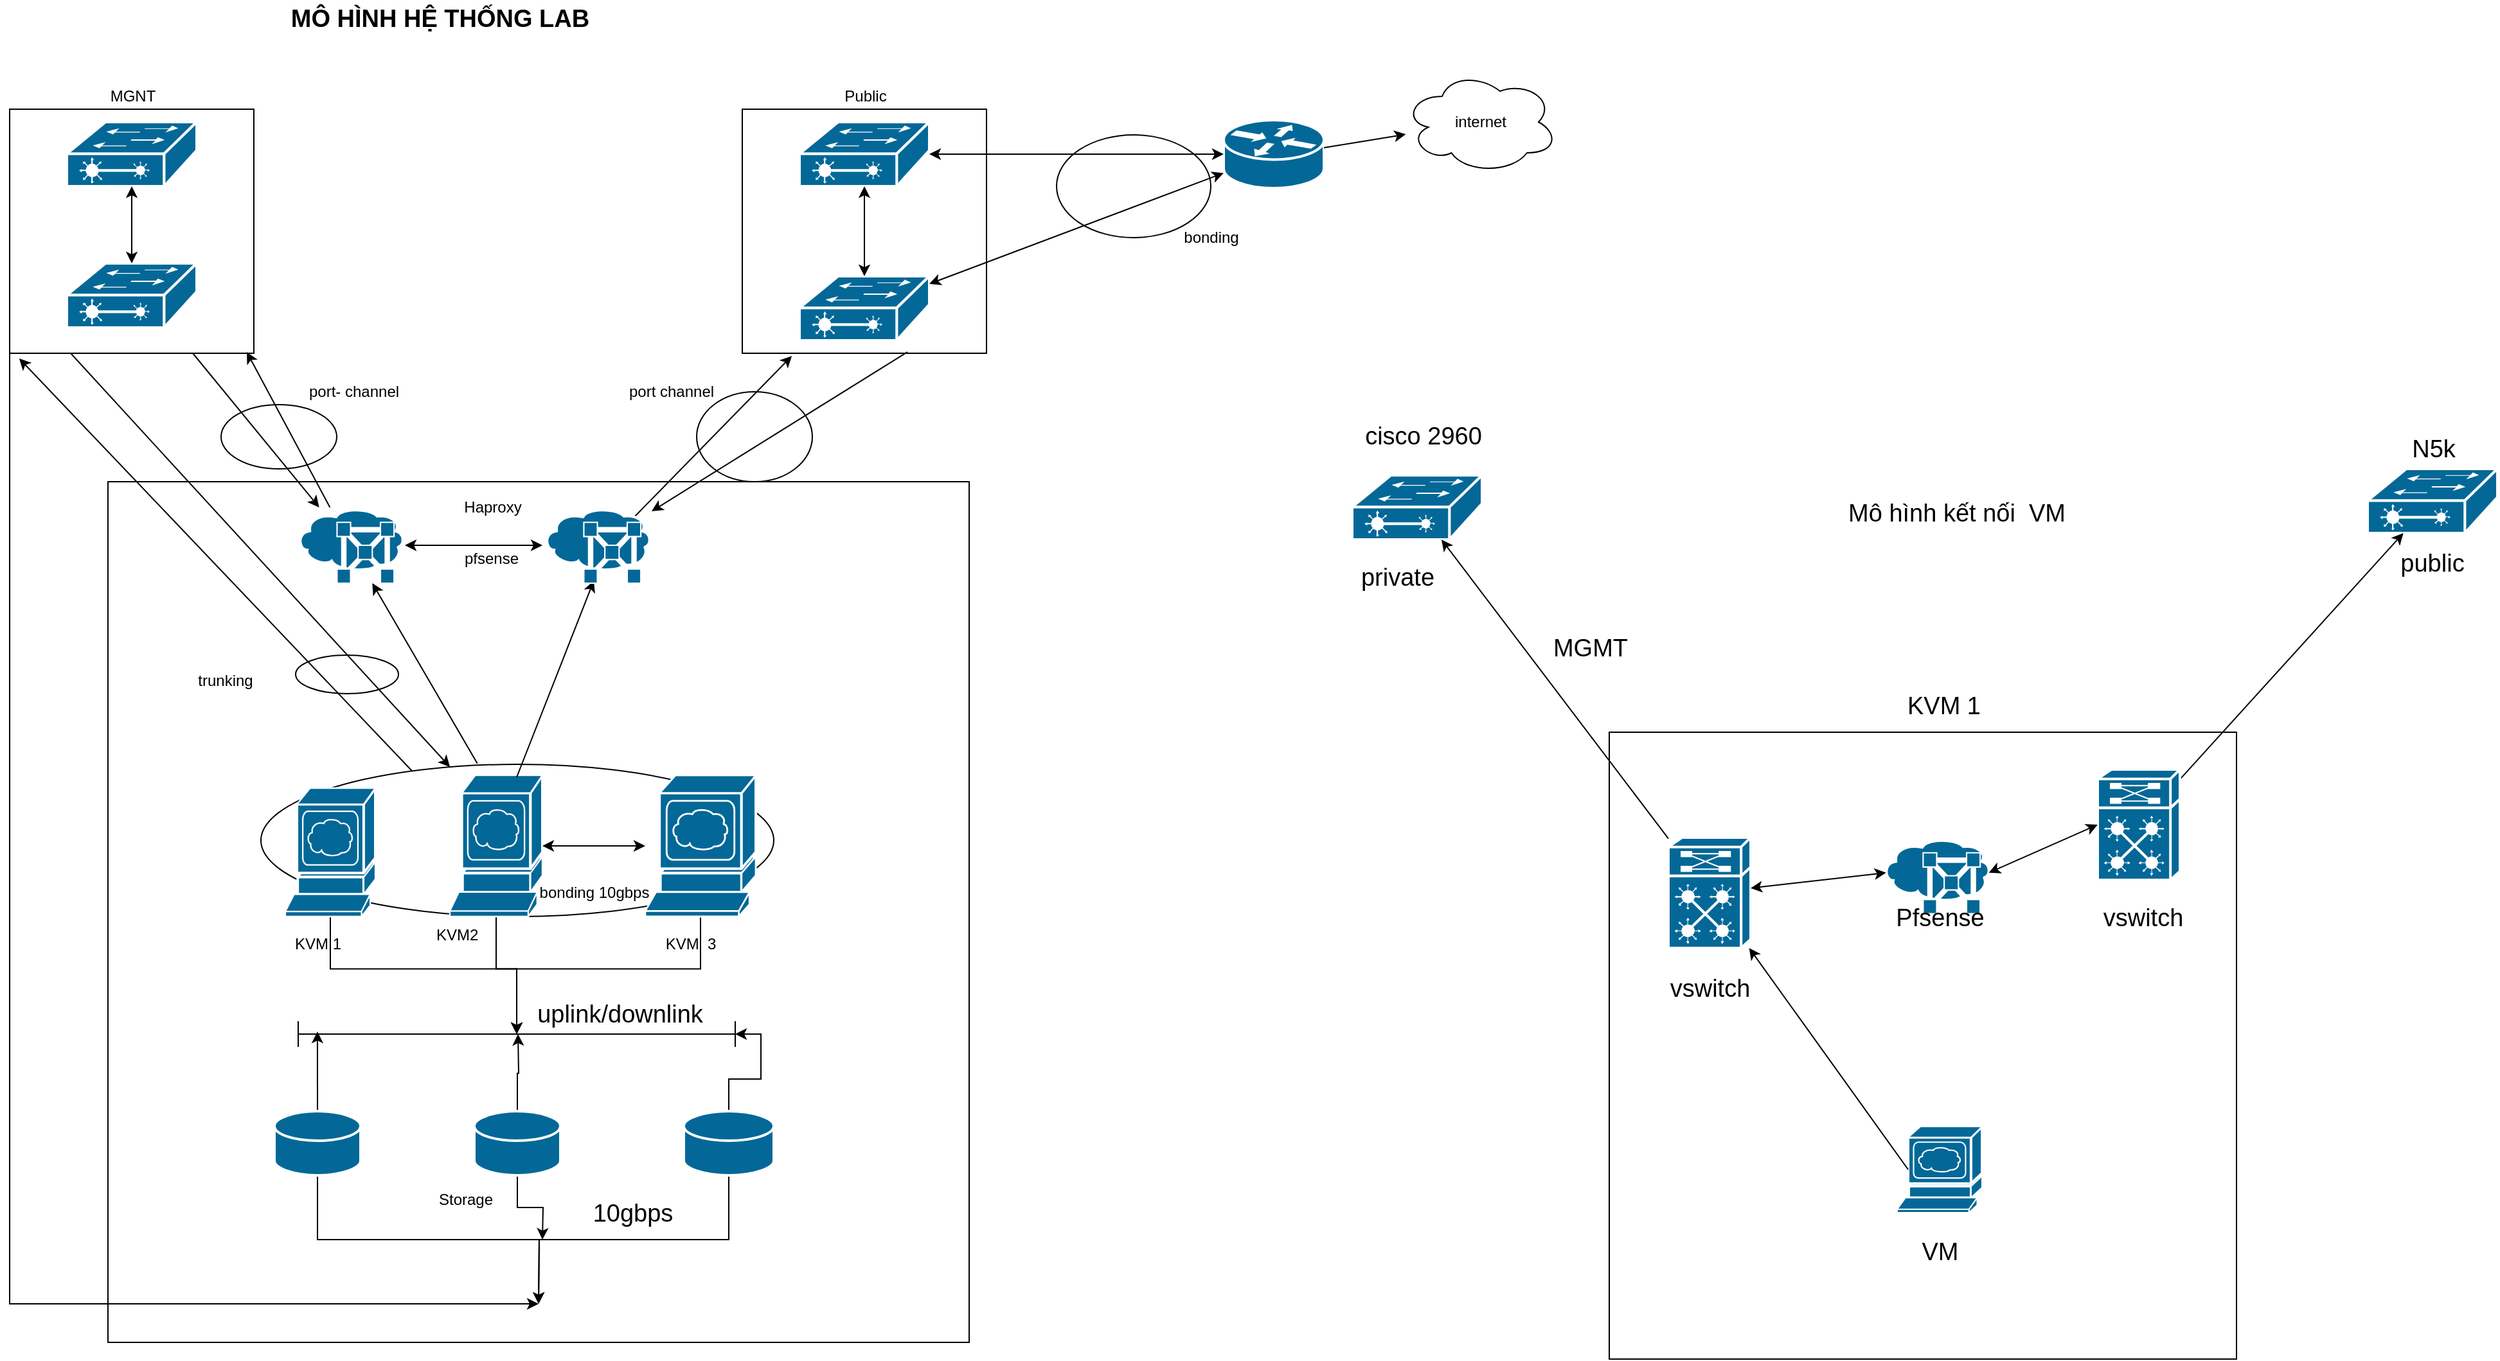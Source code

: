 <mxfile version="17.4.0" type="github">
  <diagram id="6a731a19-8d31-9384-78a2-239565b7b9f0" name="Page-1">
    <mxGraphModel dx="1422" dy="737" grid="1" gridSize="10" guides="1" tooltips="1" connect="1" arrows="1" fold="1" page="1" pageScale="1" pageWidth="827" pageHeight="1169" background="none" math="0" shadow="0">
      <root>
        <mxCell id="0" />
        <mxCell id="1" parent="0" />
        <mxCell id="jgQcP7is1KuD3QYu7mgT-2333" value="" style="ellipse;whiteSpace=wrap;html=1;" vertex="1" parent="1">
          <mxGeometry x="850" y="130" width="120" height="80" as="geometry" />
        </mxCell>
        <mxCell id="jgQcP7is1KuD3QYu7mgT-2267" value="" style="whiteSpace=wrap;html=1;aspect=fixed;" vertex="1" parent="1">
          <mxGeometry x="112" y="400" width="670" height="670" as="geometry" />
        </mxCell>
        <mxCell id="jgQcP7is1KuD3QYu7mgT-2318" value="" style="ellipse;whiteSpace=wrap;html=1;" vertex="1" parent="1">
          <mxGeometry x="258" y="535" width="80" height="30" as="geometry" />
        </mxCell>
        <mxCell id="jgQcP7is1KuD3QYu7mgT-2312" value="" style="ellipse;whiteSpace=wrap;html=1;" vertex="1" parent="1">
          <mxGeometry x="570" y="330" width="90" height="70" as="geometry" />
        </mxCell>
        <mxCell id="jgQcP7is1KuD3QYu7mgT-2307" value="" style="ellipse;whiteSpace=wrap;html=1;" vertex="1" parent="1">
          <mxGeometry x="200" y="340" width="90" height="50" as="geometry" />
        </mxCell>
        <mxCell id="jgQcP7is1KuD3QYu7mgT-2299" value="" style="ellipse;whiteSpace=wrap;html=1;" vertex="1" parent="1">
          <mxGeometry x="231" y="620" width="399" height="118.5" as="geometry" />
        </mxCell>
        <mxCell id="jgQcP7is1KuD3QYu7mgT-2291" value="" style="whiteSpace=wrap;html=1;aspect=fixed;" vertex="1" parent="1">
          <mxGeometry x="605.5" y="110" width="190" height="190" as="geometry" />
        </mxCell>
        <mxCell id="jgQcP7is1KuD3QYu7mgT-2403" style="edgeStyle=orthogonalEdgeStyle;rounded=0;orthogonalLoop=1;jettySize=auto;html=1;exitX=0;exitY=1;exitDx=0;exitDy=0;fontSize=19;" edge="1" parent="1" source="jgQcP7is1KuD3QYu7mgT-2290">
          <mxGeometry relative="1" as="geometry">
            <mxPoint x="447" y="1040" as="targetPoint" />
            <Array as="points">
              <mxPoint x="36" y="1040" />
            </Array>
          </mxGeometry>
        </mxCell>
        <mxCell id="jgQcP7is1KuD3QYu7mgT-2290" value="" style="whiteSpace=wrap;html=1;aspect=fixed;" vertex="1" parent="1">
          <mxGeometry x="35.5" y="110" width="190" height="190" as="geometry" />
        </mxCell>
        <mxCell id="jgQcP7is1KuD3QYu7mgT-2257" value="" style="shape=mxgraph.cisco.switches.layer_2_remote_switch;sketch=0;html=1;pointerEvents=1;dashed=0;fillColor=#036897;strokeColor=#ffffff;strokeWidth=2;verticalLabelPosition=bottom;verticalAlign=top;align=center;outlineConnect=0;" vertex="1" parent="1">
          <mxGeometry x="80" y="120" width="101" height="50" as="geometry" />
        </mxCell>
        <mxCell id="jgQcP7is1KuD3QYu7mgT-2258" value="" style="shape=mxgraph.cisco.switches.layer_2_remote_switch;sketch=0;html=1;pointerEvents=1;dashed=0;fillColor=#036897;strokeColor=#ffffff;strokeWidth=2;verticalLabelPosition=bottom;verticalAlign=top;align=center;outlineConnect=0;" vertex="1" parent="1">
          <mxGeometry x="80" y="230" width="101" height="50" as="geometry" />
        </mxCell>
        <mxCell id="jgQcP7is1KuD3QYu7mgT-2263" value="" style="shape=mxgraph.cisco.switches.layer_2_remote_switch;sketch=0;html=1;pointerEvents=1;dashed=0;fillColor=#036897;strokeColor=#ffffff;strokeWidth=2;verticalLabelPosition=bottom;verticalAlign=top;align=center;outlineConnect=0;" vertex="1" parent="1">
          <mxGeometry x="650" y="120" width="101" height="50" as="geometry" />
        </mxCell>
        <mxCell id="jgQcP7is1KuD3QYu7mgT-2264" value="" style="shape=mxgraph.cisco.switches.layer_2_remote_switch;sketch=0;html=1;pointerEvents=1;dashed=0;fillColor=#036897;strokeColor=#ffffff;strokeWidth=2;verticalLabelPosition=bottom;verticalAlign=top;align=center;outlineConnect=0;" vertex="1" parent="1">
          <mxGeometry x="650" y="240" width="101" height="50" as="geometry" />
        </mxCell>
        <mxCell id="jgQcP7is1KuD3QYu7mgT-2265" value="MGNT&lt;br&gt;" style="text;html=1;align=center;verticalAlign=middle;resizable=0;points=[];autosize=1;strokeColor=none;fillColor=none;" vertex="1" parent="1">
          <mxGeometry x="105.5" y="90" width="50" height="20" as="geometry" />
        </mxCell>
        <mxCell id="jgQcP7is1KuD3QYu7mgT-2266" value="Public&lt;br&gt;" style="text;html=1;align=center;verticalAlign=middle;resizable=0;points=[];autosize=1;strokeColor=none;fillColor=none;" vertex="1" parent="1">
          <mxGeometry x="675.5" y="90" width="50" height="20" as="geometry" />
        </mxCell>
        <mxCell id="jgQcP7is1KuD3QYu7mgT-2399" style="edgeStyle=orthogonalEdgeStyle;rounded=0;orthogonalLoop=1;jettySize=auto;html=1;exitX=0.5;exitY=1;exitDx=0;exitDy=0;exitPerimeter=0;fontSize=19;" edge="1" parent="1" source="jgQcP7is1KuD3QYu7mgT-2271">
          <mxGeometry relative="1" as="geometry">
            <mxPoint x="447" y="1040" as="targetPoint" />
          </mxGeometry>
        </mxCell>
        <mxCell id="jgQcP7is1KuD3QYu7mgT-2410" style="edgeStyle=orthogonalEdgeStyle;rounded=0;orthogonalLoop=1;jettySize=auto;html=1;exitX=0.5;exitY=0;exitDx=0;exitDy=0;exitPerimeter=0;entryX=0.044;entryY=0.4;entryDx=0;entryDy=0;entryPerimeter=0;fontSize=19;" edge="1" parent="1" source="jgQcP7is1KuD3QYu7mgT-2271" target="jgQcP7is1KuD3QYu7mgT-2406">
          <mxGeometry relative="1" as="geometry" />
        </mxCell>
        <mxCell id="jgQcP7is1KuD3QYu7mgT-2271" value="" style="shape=mxgraph.cisco.storage.relational_database;sketch=0;html=1;pointerEvents=1;dashed=0;fillColor=#036897;strokeColor=#ffffff;strokeWidth=2;verticalLabelPosition=bottom;verticalAlign=top;align=center;outlineConnect=0;" vertex="1" parent="1">
          <mxGeometry x="241.5" y="890" width="67" height="50" as="geometry" />
        </mxCell>
        <mxCell id="jgQcP7is1KuD3QYu7mgT-2408" style="edgeStyle=orthogonalEdgeStyle;rounded=0;orthogonalLoop=1;jettySize=auto;html=1;exitX=0.5;exitY=1;exitDx=0;exitDy=0;exitPerimeter=0;entryX=0.5;entryY=0.5;entryDx=0;entryDy=0;entryPerimeter=0;fontSize=19;" edge="1" parent="1" source="jgQcP7is1KuD3QYu7mgT-2276" target="jgQcP7is1KuD3QYu7mgT-2406">
          <mxGeometry relative="1" as="geometry" />
        </mxCell>
        <mxCell id="jgQcP7is1KuD3QYu7mgT-2276" value="" style="shape=mxgraph.cisco.servers.www_server;sketch=0;html=1;pointerEvents=1;dashed=0;fillColor=#036897;strokeColor=#ffffff;strokeWidth=2;verticalLabelPosition=bottom;verticalAlign=top;align=center;outlineConnect=0;" vertex="1" parent="1">
          <mxGeometry x="378" y="628.5" width="72" height="110" as="geometry" />
        </mxCell>
        <mxCell id="jgQcP7is1KuD3QYu7mgT-2409" style="edgeStyle=orthogonalEdgeStyle;rounded=0;orthogonalLoop=1;jettySize=auto;html=1;exitX=0.5;exitY=1;exitDx=0;exitDy=0;exitPerimeter=0;entryX=0.5;entryY=0.5;entryDx=0;entryDy=0;entryPerimeter=0;fontSize=19;" edge="1" parent="1" source="jgQcP7is1KuD3QYu7mgT-2277" target="jgQcP7is1KuD3QYu7mgT-2406">
          <mxGeometry relative="1" as="geometry" />
        </mxCell>
        <mxCell id="jgQcP7is1KuD3QYu7mgT-2277" value="" style="shape=mxgraph.cisco.servers.www_server;sketch=0;html=1;pointerEvents=1;dashed=0;fillColor=#036897;strokeColor=#ffffff;strokeWidth=2;verticalLabelPosition=bottom;verticalAlign=top;align=center;outlineConnect=0;" vertex="1" parent="1">
          <mxGeometry x="530" y="628.5" width="86" height="110" as="geometry" />
        </mxCell>
        <mxCell id="jgQcP7is1KuD3QYu7mgT-2407" style="edgeStyle=orthogonalEdgeStyle;rounded=0;orthogonalLoop=1;jettySize=auto;html=1;exitX=0.5;exitY=1;exitDx=0;exitDy=0;exitPerimeter=0;entryX=0.5;entryY=0.5;entryDx=0;entryDy=0;entryPerimeter=0;fontSize=19;" edge="1" parent="1" source="jgQcP7is1KuD3QYu7mgT-2278" target="jgQcP7is1KuD3QYu7mgT-2406">
          <mxGeometry relative="1" as="geometry" />
        </mxCell>
        <mxCell id="jgQcP7is1KuD3QYu7mgT-2278" value="" style="shape=mxgraph.cisco.servers.www_server;sketch=0;html=1;pointerEvents=1;dashed=0;fillColor=#036897;strokeColor=#ffffff;strokeWidth=2;verticalLabelPosition=bottom;verticalAlign=top;align=center;outlineConnect=0;" vertex="1" parent="1">
          <mxGeometry x="250" y="638.5" width="70" height="100" as="geometry" />
        </mxCell>
        <mxCell id="jgQcP7is1KuD3QYu7mgT-2279" value="Storage&lt;br&gt;" style="text;html=1;align=center;verticalAlign=middle;resizable=0;points=[];autosize=1;strokeColor=none;fillColor=none;" vertex="1" parent="1">
          <mxGeometry x="360" y="949" width="60" height="20" as="geometry" />
        </mxCell>
        <mxCell id="jgQcP7is1KuD3QYu7mgT-2280" value="KVM 1" style="text;html=1;align=center;verticalAlign=middle;resizable=0;points=[];autosize=1;strokeColor=none;fillColor=none;" vertex="1" parent="1">
          <mxGeometry x="250" y="750" width="50" height="20" as="geometry" />
        </mxCell>
        <mxCell id="jgQcP7is1KuD3QYu7mgT-2282" value="KVM&amp;nbsp; 3" style="text;html=1;align=center;verticalAlign=middle;resizable=0;points=[];autosize=1;strokeColor=none;fillColor=none;" vertex="1" parent="1">
          <mxGeometry x="540" y="750" width="50" height="20" as="geometry" />
        </mxCell>
        <mxCell id="jgQcP7is1KuD3QYu7mgT-2284" value="KVM2&amp;nbsp;" style="text;html=1;align=center;verticalAlign=middle;resizable=0;points=[];autosize=1;strokeColor=none;fillColor=none;" vertex="1" parent="1">
          <mxGeometry x="360" y="743" width="50" height="20" as="geometry" />
        </mxCell>
        <mxCell id="jgQcP7is1KuD3QYu7mgT-2289" value="Haproxy" style="text;html=1;align=center;verticalAlign=middle;resizable=0;points=[];autosize=1;strokeColor=none;fillColor=none;" vertex="1" parent="1">
          <mxGeometry x="381" y="410" width="60" height="20" as="geometry" />
        </mxCell>
        <mxCell id="jgQcP7is1KuD3QYu7mgT-2292" value="" style="endArrow=classic;startArrow=classic;html=1;rounded=0;entryX=0.5;entryY=1;entryDx=0;entryDy=0;entryPerimeter=0;" edge="1" parent="1" source="jgQcP7is1KuD3QYu7mgT-2258" target="jgQcP7is1KuD3QYu7mgT-2257">
          <mxGeometry width="50" height="50" relative="1" as="geometry">
            <mxPoint x="105.5" y="230" as="sourcePoint" />
            <mxPoint x="155.5" y="180" as="targetPoint" />
          </mxGeometry>
        </mxCell>
        <mxCell id="jgQcP7is1KuD3QYu7mgT-2293" value="" style="endArrow=classic;startArrow=classic;html=1;rounded=0;" edge="1" parent="1" source="jgQcP7is1KuD3QYu7mgT-2264" target="jgQcP7is1KuD3QYu7mgT-2263">
          <mxGeometry width="50" height="50" relative="1" as="geometry">
            <mxPoint x="675.5" y="220" as="sourcePoint" />
            <mxPoint x="725.5" y="170" as="targetPoint" />
          </mxGeometry>
        </mxCell>
        <mxCell id="jgQcP7is1KuD3QYu7mgT-2295" value="" style="endArrow=classic;html=1;rounded=0;exitX=0.422;exitY=-0.005;exitDx=0;exitDy=0;exitPerimeter=0;" edge="1" parent="1" source="jgQcP7is1KuD3QYu7mgT-2299" target="jgQcP7is1KuD3QYu7mgT-2356">
          <mxGeometry width="50" height="50" relative="1" as="geometry">
            <mxPoint x="380" y="620" as="sourcePoint" />
            <mxPoint x="322.5" y="470.97" as="targetPoint" />
          </mxGeometry>
        </mxCell>
        <mxCell id="jgQcP7is1KuD3QYu7mgT-2296" value="" style="endArrow=classic;html=1;rounded=0;entryX=0;entryY=1;entryDx=0;entryDy=0;entryPerimeter=0;" edge="1" parent="1">
          <mxGeometry width="50" height="50" relative="1" as="geometry">
            <mxPoint x="430" y="630" as="sourcePoint" />
            <mxPoint x="490" y="477" as="targetPoint" />
          </mxGeometry>
        </mxCell>
        <mxCell id="jgQcP7is1KuD3QYu7mgT-2300" value="" style="endArrow=classic;html=1;rounded=0;exitX=0.75;exitY=1;exitDx=0;exitDy=0;" edge="1" parent="1" source="jgQcP7is1KuD3QYu7mgT-2290" target="jgQcP7is1KuD3QYu7mgT-2356">
          <mxGeometry width="50" height="50" relative="1" as="geometry">
            <mxPoint x="170" y="370" as="sourcePoint" />
            <mxPoint x="300" y="477" as="targetPoint" />
          </mxGeometry>
        </mxCell>
        <mxCell id="jgQcP7is1KuD3QYu7mgT-2306" value="" style="endArrow=classic;html=1;rounded=0;entryX=0.971;entryY=0.995;entryDx=0;entryDy=0;entryPerimeter=0;" edge="1" parent="1" source="jgQcP7is1KuD3QYu7mgT-2356" target="jgQcP7is1KuD3QYu7mgT-2290">
          <mxGeometry width="50" height="50" relative="1" as="geometry">
            <mxPoint x="300" y="420.695" as="sourcePoint" />
            <mxPoint x="170" y="330" as="targetPoint" />
          </mxGeometry>
        </mxCell>
        <mxCell id="jgQcP7is1KuD3QYu7mgT-2309" value="port- channel&lt;br&gt;" style="text;html=1;align=center;verticalAlign=middle;resizable=0;points=[];autosize=1;strokeColor=none;fillColor=none;" vertex="1" parent="1">
          <mxGeometry x="258" y="320" width="90" height="20" as="geometry" />
        </mxCell>
        <mxCell id="jgQcP7is1KuD3QYu7mgT-2310" value="" style="endArrow=classic;html=1;rounded=0;entryX=0.203;entryY=1.011;entryDx=0;entryDy=0;entryPerimeter=0;" edge="1" parent="1" target="jgQcP7is1KuD3QYu7mgT-2291">
          <mxGeometry width="50" height="50" relative="1" as="geometry">
            <mxPoint x="519" y="430" as="sourcePoint" />
            <mxPoint x="569" y="380" as="targetPoint" />
          </mxGeometry>
        </mxCell>
        <mxCell id="jgQcP7is1KuD3QYu7mgT-2311" value="" style="endArrow=classic;html=1;rounded=0;exitX=0.676;exitY=0.995;exitDx=0;exitDy=0;exitPerimeter=0;" edge="1" parent="1" source="jgQcP7is1KuD3QYu7mgT-2291" target="jgQcP7is1KuD3QYu7mgT-2357">
          <mxGeometry width="50" height="50" relative="1" as="geometry">
            <mxPoint x="625.5" y="370" as="sourcePoint" />
            <mxPoint x="511.75" y="470.97" as="targetPoint" />
          </mxGeometry>
        </mxCell>
        <mxCell id="jgQcP7is1KuD3QYu7mgT-2314" value="port channel&lt;br&gt;" style="text;html=1;align=center;verticalAlign=middle;resizable=0;points=[];autosize=1;strokeColor=none;fillColor=none;" vertex="1" parent="1">
          <mxGeometry x="510" y="320" width="80" height="20" as="geometry" />
        </mxCell>
        <mxCell id="jgQcP7is1KuD3QYu7mgT-2315" value="" style="endArrow=classic;html=1;rounded=0;exitX=0.25;exitY=1;exitDx=0;exitDy=0;" edge="1" parent="1" source="jgQcP7is1KuD3QYu7mgT-2290" target="jgQcP7is1KuD3QYu7mgT-2299">
          <mxGeometry width="50" height="50" relative="1" as="geometry">
            <mxPoint x="90" y="390" as="sourcePoint" />
            <mxPoint x="140" y="340" as="targetPoint" />
          </mxGeometry>
        </mxCell>
        <mxCell id="jgQcP7is1KuD3QYu7mgT-2316" value="trunking&lt;br&gt;" style="text;html=1;align=center;verticalAlign=middle;resizable=0;points=[];autosize=1;strokeColor=none;fillColor=none;" vertex="1" parent="1">
          <mxGeometry x="173" y="545" width="60" height="20" as="geometry" />
        </mxCell>
        <mxCell id="jgQcP7is1KuD3QYu7mgT-2317" value="" style="endArrow=classic;html=1;rounded=0;exitX=0.294;exitY=0.041;exitDx=0;exitDy=0;exitPerimeter=0;entryX=0.039;entryY=1.021;entryDx=0;entryDy=0;entryPerimeter=0;" edge="1" parent="1" source="jgQcP7is1KuD3QYu7mgT-2299" target="jgQcP7is1KuD3QYu7mgT-2290">
          <mxGeometry width="50" height="50" relative="1" as="geometry">
            <mxPoint x="200" y="600" as="sourcePoint" />
            <mxPoint x="250" y="550" as="targetPoint" />
          </mxGeometry>
        </mxCell>
        <mxCell id="jgQcP7is1KuD3QYu7mgT-2323" value="bonding 10gbps&lt;br&gt;" style="text;html=1;align=center;verticalAlign=middle;resizable=0;points=[];autosize=1;strokeColor=none;fillColor=none;" vertex="1" parent="1">
          <mxGeometry x="440" y="710" width="100" height="20" as="geometry" />
        </mxCell>
        <mxCell id="jgQcP7is1KuD3QYu7mgT-2328" value="" style="endArrow=classic;startArrow=classic;html=1;rounded=0;" edge="1" parent="1" source="jgQcP7is1KuD3QYu7mgT-2277" target="jgQcP7is1KuD3QYu7mgT-2276">
          <mxGeometry width="50" height="50" relative="1" as="geometry">
            <mxPoint x="460" y="700" as="sourcePoint" />
            <mxPoint x="510" y="650" as="targetPoint" />
          </mxGeometry>
        </mxCell>
        <mxCell id="jgQcP7is1KuD3QYu7mgT-2330" value="" style="shape=mxgraph.cisco.routers.router;sketch=0;html=1;pointerEvents=1;dashed=0;fillColor=#036897;strokeColor=#ffffff;strokeWidth=2;verticalLabelPosition=bottom;verticalAlign=top;align=center;outlineConnect=0;" vertex="1" parent="1">
          <mxGeometry x="980" y="118.5" width="78" height="53" as="geometry" />
        </mxCell>
        <mxCell id="jgQcP7is1KuD3QYu7mgT-2334" value="bonding&lt;br&gt;" style="text;html=1;align=center;verticalAlign=middle;resizable=0;points=[];autosize=1;strokeColor=none;fillColor=none;" vertex="1" parent="1">
          <mxGeometry x="940" y="200" width="60" height="20" as="geometry" />
        </mxCell>
        <mxCell id="jgQcP7is1KuD3QYu7mgT-2336" value="" style="endArrow=classic;startArrow=classic;html=1;rounded=0;exitX=1;exitY=0.5;exitDx=0;exitDy=0;exitPerimeter=0;" edge="1" parent="1" source="jgQcP7is1KuD3QYu7mgT-2263" target="jgQcP7is1KuD3QYu7mgT-2330">
          <mxGeometry width="50" height="50" relative="1" as="geometry">
            <mxPoint x="800" y="195" as="sourcePoint" />
            <mxPoint x="850" y="145" as="targetPoint" />
          </mxGeometry>
        </mxCell>
        <mxCell id="jgQcP7is1KuD3QYu7mgT-2337" value="" style="endArrow=classic;startArrow=classic;html=1;rounded=0;" edge="1" parent="1" source="jgQcP7is1KuD3QYu7mgT-2264" target="jgQcP7is1KuD3QYu7mgT-2330">
          <mxGeometry width="50" height="50" relative="1" as="geometry">
            <mxPoint x="810" y="235" as="sourcePoint" />
            <mxPoint x="860" y="185" as="targetPoint" />
          </mxGeometry>
        </mxCell>
        <mxCell id="jgQcP7is1KuD3QYu7mgT-2338" value="" style="endArrow=classic;html=1;rounded=0;" edge="1" parent="1" target="jgQcP7is1KuD3QYu7mgT-2339">
          <mxGeometry width="50" height="50" relative="1" as="geometry">
            <mxPoint x="1058" y="140" as="sourcePoint" />
            <mxPoint x="1180" y="120" as="targetPoint" />
          </mxGeometry>
        </mxCell>
        <mxCell id="jgQcP7is1KuD3QYu7mgT-2339" value="internet&lt;br&gt;" style="ellipse;shape=cloud;whiteSpace=wrap;html=1;" vertex="1" parent="1">
          <mxGeometry x="1120" y="80" width="120" height="80" as="geometry" />
        </mxCell>
        <mxCell id="jgQcP7is1KuD3QYu7mgT-2340" value="pfsense&lt;br&gt;" style="text;html=1;align=center;verticalAlign=middle;resizable=0;points=[];autosize=1;strokeColor=none;fillColor=none;" vertex="1" parent="1">
          <mxGeometry x="380" y="450" width="60" height="20" as="geometry" />
        </mxCell>
        <mxCell id="jgQcP7is1KuD3QYu7mgT-2345" value="MÔ HÌNH HỆ THỐNG LAB&lt;br style=&quot;font-size: 19px;&quot;&gt;" style="text;html=1;align=center;verticalAlign=middle;resizable=0;points=[];autosize=1;strokeColor=none;fillColor=none;fontStyle=1;fontSize=19;" vertex="1" parent="1">
          <mxGeometry x="245" y="25" width="250" height="30" as="geometry" />
        </mxCell>
        <mxCell id="jgQcP7is1KuD3QYu7mgT-2346" value="Mô hình kết nối&amp;nbsp; VM&lt;br&gt;" style="text;html=1;align=center;verticalAlign=middle;resizable=0;points=[];autosize=1;strokeColor=none;fillColor=none;fontSize=19;" vertex="1" parent="1">
          <mxGeometry x="1460" y="410" width="180" height="30" as="geometry" />
        </mxCell>
        <mxCell id="jgQcP7is1KuD3QYu7mgT-2348" value="" style="whiteSpace=wrap;html=1;aspect=fixed;fontSize=19;" vertex="1" parent="1">
          <mxGeometry x="1280" y="595" width="488" height="488" as="geometry" />
        </mxCell>
        <mxCell id="jgQcP7is1KuD3QYu7mgT-2350" value="" style="shape=mxgraph.cisco.servers.www_server;sketch=0;html=1;pointerEvents=1;dashed=0;fillColor=#036897;strokeColor=#ffffff;strokeWidth=2;verticalLabelPosition=bottom;verticalAlign=top;align=center;outlineConnect=0;fontSize=19;" vertex="1" parent="1">
          <mxGeometry x="1504" y="902" width="66" height="67" as="geometry" />
        </mxCell>
        <mxCell id="jgQcP7is1KuD3QYu7mgT-2351" value="VM&lt;br&gt;" style="text;html=1;align=center;verticalAlign=middle;resizable=0;points=[];autosize=1;strokeColor=none;fillColor=none;fontSize=19;" vertex="1" parent="1">
          <mxGeometry x="1517" y="985" width="40" height="30" as="geometry" />
        </mxCell>
        <mxCell id="jgQcP7is1KuD3QYu7mgT-2352" value="KVM 1" style="text;html=1;align=center;verticalAlign=middle;resizable=0;points=[];autosize=1;strokeColor=none;fillColor=none;fontSize=19;" vertex="1" parent="1">
          <mxGeometry x="1505" y="560" width="70" height="30" as="geometry" />
        </mxCell>
        <mxCell id="jgQcP7is1KuD3QYu7mgT-2355" value="" style="shape=mxgraph.cisco.security.gatekeeper;sketch=0;html=1;pointerEvents=1;dashed=0;fillColor=#036897;strokeColor=#ffffff;strokeWidth=2;verticalLabelPosition=bottom;verticalAlign=top;align=center;outlineConnect=0;fontSize=19;" vertex="1" parent="1">
          <mxGeometry x="1492" y="677.25" width="85" height="59" as="geometry" />
        </mxCell>
        <mxCell id="jgQcP7is1KuD3QYu7mgT-2356" value="" style="shape=mxgraph.cisco.security.gatekeeper;sketch=0;html=1;pointerEvents=1;dashed=0;fillColor=#036897;strokeColor=#ffffff;strokeWidth=2;verticalLabelPosition=bottom;verticalAlign=top;align=center;outlineConnect=0;fontSize=19;" vertex="1" parent="1">
          <mxGeometry x="258" y="420" width="85" height="59" as="geometry" />
        </mxCell>
        <mxCell id="jgQcP7is1KuD3QYu7mgT-2357" value="" style="shape=mxgraph.cisco.security.gatekeeper;sketch=0;html=1;pointerEvents=1;dashed=0;fillColor=#036897;strokeColor=#ffffff;strokeWidth=2;verticalLabelPosition=bottom;verticalAlign=top;align=center;outlineConnect=0;fontSize=19;" vertex="1" parent="1">
          <mxGeometry x="450" y="420" width="85" height="59" as="geometry" />
        </mxCell>
        <mxCell id="jgQcP7is1KuD3QYu7mgT-2360" value="" style="endArrow=classic;startArrow=classic;html=1;rounded=0;fontSize=19;" edge="1" parent="1" source="jgQcP7is1KuD3QYu7mgT-2356" target="jgQcP7is1KuD3QYu7mgT-2357">
          <mxGeometry width="50" height="50" relative="1" as="geometry">
            <mxPoint x="364" y="460" as="sourcePoint" />
            <mxPoint x="414" y="410" as="targetPoint" />
          </mxGeometry>
        </mxCell>
        <mxCell id="jgQcP7is1KuD3QYu7mgT-2361" value="Pfsense&lt;br&gt;" style="text;html=1;align=center;verticalAlign=middle;resizable=0;points=[];autosize=1;strokeColor=none;fillColor=none;fontSize=19;" vertex="1" parent="1">
          <mxGeometry x="1497" y="725" width="80" height="30" as="geometry" />
        </mxCell>
        <mxCell id="jgQcP7is1KuD3QYu7mgT-2364" value="" style="shape=mxgraph.cisco.switches.virtual_layer_switch;sketch=0;html=1;pointerEvents=1;dashed=0;fillColor=#036897;strokeColor=#ffffff;strokeWidth=2;verticalLabelPosition=bottom;verticalAlign=top;align=center;outlineConnect=0;fontSize=19;" vertex="1" parent="1">
          <mxGeometry x="1326" y="677" width="64" height="86" as="geometry" />
        </mxCell>
        <mxCell id="jgQcP7is1KuD3QYu7mgT-2365" value="vswitch&lt;br&gt;" style="text;html=1;align=center;verticalAlign=middle;resizable=0;points=[];autosize=1;strokeColor=none;fillColor=none;fontSize=19;" vertex="1" parent="1">
          <mxGeometry x="1318" y="780" width="80" height="30" as="geometry" />
        </mxCell>
        <mxCell id="jgQcP7is1KuD3QYu7mgT-2366" value="" style="endArrow=classic;html=1;rounded=0;fontSize=19;exitX=0.13;exitY=0.5;exitDx=0;exitDy=0;exitPerimeter=0;" edge="1" parent="1" source="jgQcP7is1KuD3QYu7mgT-2350" target="jgQcP7is1KuD3QYu7mgT-2364">
          <mxGeometry width="50" height="50" relative="1" as="geometry">
            <mxPoint x="1418" y="935" as="sourcePoint" />
            <mxPoint x="1468" y="885" as="targetPoint" />
          </mxGeometry>
        </mxCell>
        <mxCell id="jgQcP7is1KuD3QYu7mgT-2368" value="" style="shape=mxgraph.cisco.switches.layer_2_remote_switch;sketch=0;html=1;pointerEvents=1;dashed=0;fillColor=#036897;strokeColor=#ffffff;strokeWidth=2;verticalLabelPosition=bottom;verticalAlign=top;align=center;outlineConnect=0;fontSize=19;" vertex="1" parent="1">
          <mxGeometry x="1080" y="395" width="101" height="50" as="geometry" />
        </mxCell>
        <mxCell id="jgQcP7is1KuD3QYu7mgT-2369" value="cisco 2960&lt;br&gt;" style="text;html=1;align=center;verticalAlign=middle;resizable=0;points=[];autosize=1;strokeColor=none;fillColor=none;fontSize=19;" vertex="1" parent="1">
          <mxGeometry x="1080" y="350" width="110" height="30" as="geometry" />
        </mxCell>
        <mxCell id="jgQcP7is1KuD3QYu7mgT-2370" value="" style="endArrow=classic;html=1;rounded=0;fontSize=19;" edge="1" parent="1" source="jgQcP7is1KuD3QYu7mgT-2364" target="jgQcP7is1KuD3QYu7mgT-2368">
          <mxGeometry width="50" height="50" relative="1" as="geometry">
            <mxPoint x="1150" y="830" as="sourcePoint" />
            <mxPoint x="1200" y="780" as="targetPoint" />
          </mxGeometry>
        </mxCell>
        <mxCell id="jgQcP7is1KuD3QYu7mgT-2371" value="MGMT" style="text;html=1;align=center;verticalAlign=middle;resizable=0;points=[];autosize=1;strokeColor=none;fillColor=none;fontSize=19;" vertex="1" parent="1">
          <mxGeometry x="1230" y="515" width="70" height="30" as="geometry" />
        </mxCell>
        <mxCell id="jgQcP7is1KuD3QYu7mgT-2372" value="" style="shape=mxgraph.cisco.switches.layer_2_remote_switch;sketch=0;html=1;pointerEvents=1;dashed=0;fillColor=#036897;strokeColor=#ffffff;strokeWidth=2;verticalLabelPosition=bottom;verticalAlign=top;align=center;outlineConnect=0;fontSize=19;" vertex="1" parent="1">
          <mxGeometry x="1870" y="390" width="101" height="50" as="geometry" />
        </mxCell>
        <mxCell id="jgQcP7is1KuD3QYu7mgT-2373" value="private&lt;br&gt;" style="text;html=1;align=center;verticalAlign=middle;resizable=0;points=[];autosize=1;strokeColor=none;fillColor=none;fontSize=19;" vertex="1" parent="1">
          <mxGeometry x="1080" y="460" width="70" height="30" as="geometry" />
        </mxCell>
        <mxCell id="jgQcP7is1KuD3QYu7mgT-2374" value="public&lt;br&gt;" style="text;html=1;align=center;verticalAlign=middle;resizable=0;points=[];autosize=1;strokeColor=none;fillColor=none;fontSize=19;" vertex="1" parent="1">
          <mxGeometry x="1885" y="449" width="70" height="30" as="geometry" />
        </mxCell>
        <mxCell id="jgQcP7is1KuD3QYu7mgT-2375" value="N5k" style="text;html=1;align=center;verticalAlign=middle;resizable=0;points=[];autosize=1;strokeColor=none;fillColor=none;fontSize=19;" vertex="1" parent="1">
          <mxGeometry x="1895.5" y="360" width="50" height="30" as="geometry" />
        </mxCell>
        <mxCell id="jgQcP7is1KuD3QYu7mgT-2376" value="" style="endArrow=classic;html=1;rounded=0;fontSize=19;" edge="1" parent="1" source="jgQcP7is1KuD3QYu7mgT-2377" target="jgQcP7is1KuD3QYu7mgT-2372">
          <mxGeometry width="50" height="50" relative="1" as="geometry">
            <mxPoint x="1990" y="780" as="sourcePoint" />
            <mxPoint x="1850" y="495" as="targetPoint" />
          </mxGeometry>
        </mxCell>
        <mxCell id="jgQcP7is1KuD3QYu7mgT-2377" value="" style="shape=mxgraph.cisco.switches.virtual_layer_switch;sketch=0;html=1;pointerEvents=1;dashed=0;fillColor=#036897;strokeColor=#ffffff;strokeWidth=2;verticalLabelPosition=bottom;verticalAlign=top;align=center;outlineConnect=0;fontSize=19;" vertex="1" parent="1">
          <mxGeometry x="1660" y="624" width="64" height="86" as="geometry" />
        </mxCell>
        <mxCell id="jgQcP7is1KuD3QYu7mgT-2378" value="" style="endArrow=classic;startArrow=classic;html=1;rounded=0;fontSize=19;entryX=0.04;entryY=0.46;entryDx=0;entryDy=0;entryPerimeter=0;" edge="1" parent="1" source="jgQcP7is1KuD3QYu7mgT-2364" target="jgQcP7is1KuD3QYu7mgT-2355">
          <mxGeometry width="50" height="50" relative="1" as="geometry">
            <mxPoint x="1410" y="775" as="sourcePoint" />
            <mxPoint x="1500" y="740" as="targetPoint" />
          </mxGeometry>
        </mxCell>
        <mxCell id="jgQcP7is1KuD3QYu7mgT-2379" value="vswitch" style="text;html=1;align=center;verticalAlign=middle;resizable=0;points=[];autosize=1;strokeColor=none;fillColor=none;fontSize=19;" vertex="1" parent="1">
          <mxGeometry x="1655" y="725" width="80" height="30" as="geometry" />
        </mxCell>
        <mxCell id="jgQcP7is1KuD3QYu7mgT-2380" value="" style="endArrow=classic;startArrow=classic;html=1;rounded=0;fontSize=19;entryX=0;entryY=0.5;entryDx=0;entryDy=0;entryPerimeter=0;exitX=0.98;exitY=0.46;exitDx=0;exitDy=0;exitPerimeter=0;" edge="1" parent="1" source="jgQcP7is1KuD3QYu7mgT-2355" target="jgQcP7is1KuD3QYu7mgT-2377">
          <mxGeometry width="50" height="50" relative="1" as="geometry">
            <mxPoint x="1590" y="710" as="sourcePoint" />
            <mxPoint x="1640" y="660" as="targetPoint" />
          </mxGeometry>
        </mxCell>
        <mxCell id="jgQcP7is1KuD3QYu7mgT-2404" style="edgeStyle=orthogonalEdgeStyle;rounded=0;orthogonalLoop=1;jettySize=auto;html=1;exitX=0.5;exitY=1;exitDx=0;exitDy=0;exitPerimeter=0;fontSize=19;" edge="1" parent="1" source="jgQcP7is1KuD3QYu7mgT-2387">
          <mxGeometry relative="1" as="geometry">
            <mxPoint x="450" y="990" as="targetPoint" />
          </mxGeometry>
        </mxCell>
        <mxCell id="jgQcP7is1KuD3QYu7mgT-2411" style="edgeStyle=orthogonalEdgeStyle;rounded=0;orthogonalLoop=1;jettySize=auto;html=1;exitX=0.5;exitY=0;exitDx=0;exitDy=0;exitPerimeter=0;fontSize=19;" edge="1" parent="1" source="jgQcP7is1KuD3QYu7mgT-2387">
          <mxGeometry relative="1" as="geometry">
            <mxPoint x="431" y="830" as="targetPoint" />
          </mxGeometry>
        </mxCell>
        <mxCell id="jgQcP7is1KuD3QYu7mgT-2387" value="" style="shape=mxgraph.cisco.storage.relational_database;sketch=0;html=1;pointerEvents=1;dashed=0;fillColor=#036897;strokeColor=#ffffff;strokeWidth=2;verticalLabelPosition=bottom;verticalAlign=top;align=center;outlineConnect=0;" vertex="1" parent="1">
          <mxGeometry x="397" y="890" width="67" height="50" as="geometry" />
        </mxCell>
        <mxCell id="jgQcP7is1KuD3QYu7mgT-2401" style="edgeStyle=orthogonalEdgeStyle;rounded=0;orthogonalLoop=1;jettySize=auto;html=1;exitX=0.5;exitY=1;exitDx=0;exitDy=0;exitPerimeter=0;fontSize=19;" edge="1" parent="1" source="jgQcP7is1KuD3QYu7mgT-2388">
          <mxGeometry relative="1" as="geometry">
            <mxPoint x="447" y="1040" as="targetPoint" />
          </mxGeometry>
        </mxCell>
        <mxCell id="jgQcP7is1KuD3QYu7mgT-2412" style="edgeStyle=orthogonalEdgeStyle;rounded=0;orthogonalLoop=1;jettySize=auto;html=1;exitX=0.5;exitY=0;exitDx=0;exitDy=0;exitPerimeter=0;entryX=1;entryY=0.5;entryDx=0;entryDy=0;entryPerimeter=0;fontSize=19;" edge="1" parent="1" source="jgQcP7is1KuD3QYu7mgT-2388" target="jgQcP7is1KuD3QYu7mgT-2406">
          <mxGeometry relative="1" as="geometry" />
        </mxCell>
        <mxCell id="jgQcP7is1KuD3QYu7mgT-2388" value="" style="shape=mxgraph.cisco.storage.relational_database;sketch=0;html=1;pointerEvents=1;dashed=0;fillColor=#036897;strokeColor=#ffffff;strokeWidth=2;verticalLabelPosition=bottom;verticalAlign=top;align=center;outlineConnect=0;" vertex="1" parent="1">
          <mxGeometry x="560" y="890" width="70" height="50" as="geometry" />
        </mxCell>
        <mxCell id="jgQcP7is1KuD3QYu7mgT-2405" value="10gbps&lt;br&gt;" style="text;html=1;align=center;verticalAlign=middle;resizable=0;points=[];autosize=1;strokeColor=none;fillColor=none;fontSize=19;" vertex="1" parent="1">
          <mxGeometry x="480" y="955" width="80" height="30" as="geometry" />
        </mxCell>
        <mxCell id="jgQcP7is1KuD3QYu7mgT-2406" value="" style="shape=crossbar;whiteSpace=wrap;html=1;rounded=1;fontSize=19;" vertex="1" parent="1">
          <mxGeometry x="260" y="820" width="340" height="20" as="geometry" />
        </mxCell>
        <mxCell id="jgQcP7is1KuD3QYu7mgT-2413" value="uplink/downlink&lt;br&gt;" style="text;html=1;align=center;verticalAlign=middle;resizable=0;points=[];autosize=1;strokeColor=none;fillColor=none;fontSize=19;" vertex="1" parent="1">
          <mxGeometry x="440" y="800" width="140" height="30" as="geometry" />
        </mxCell>
      </root>
    </mxGraphModel>
  </diagram>
</mxfile>
